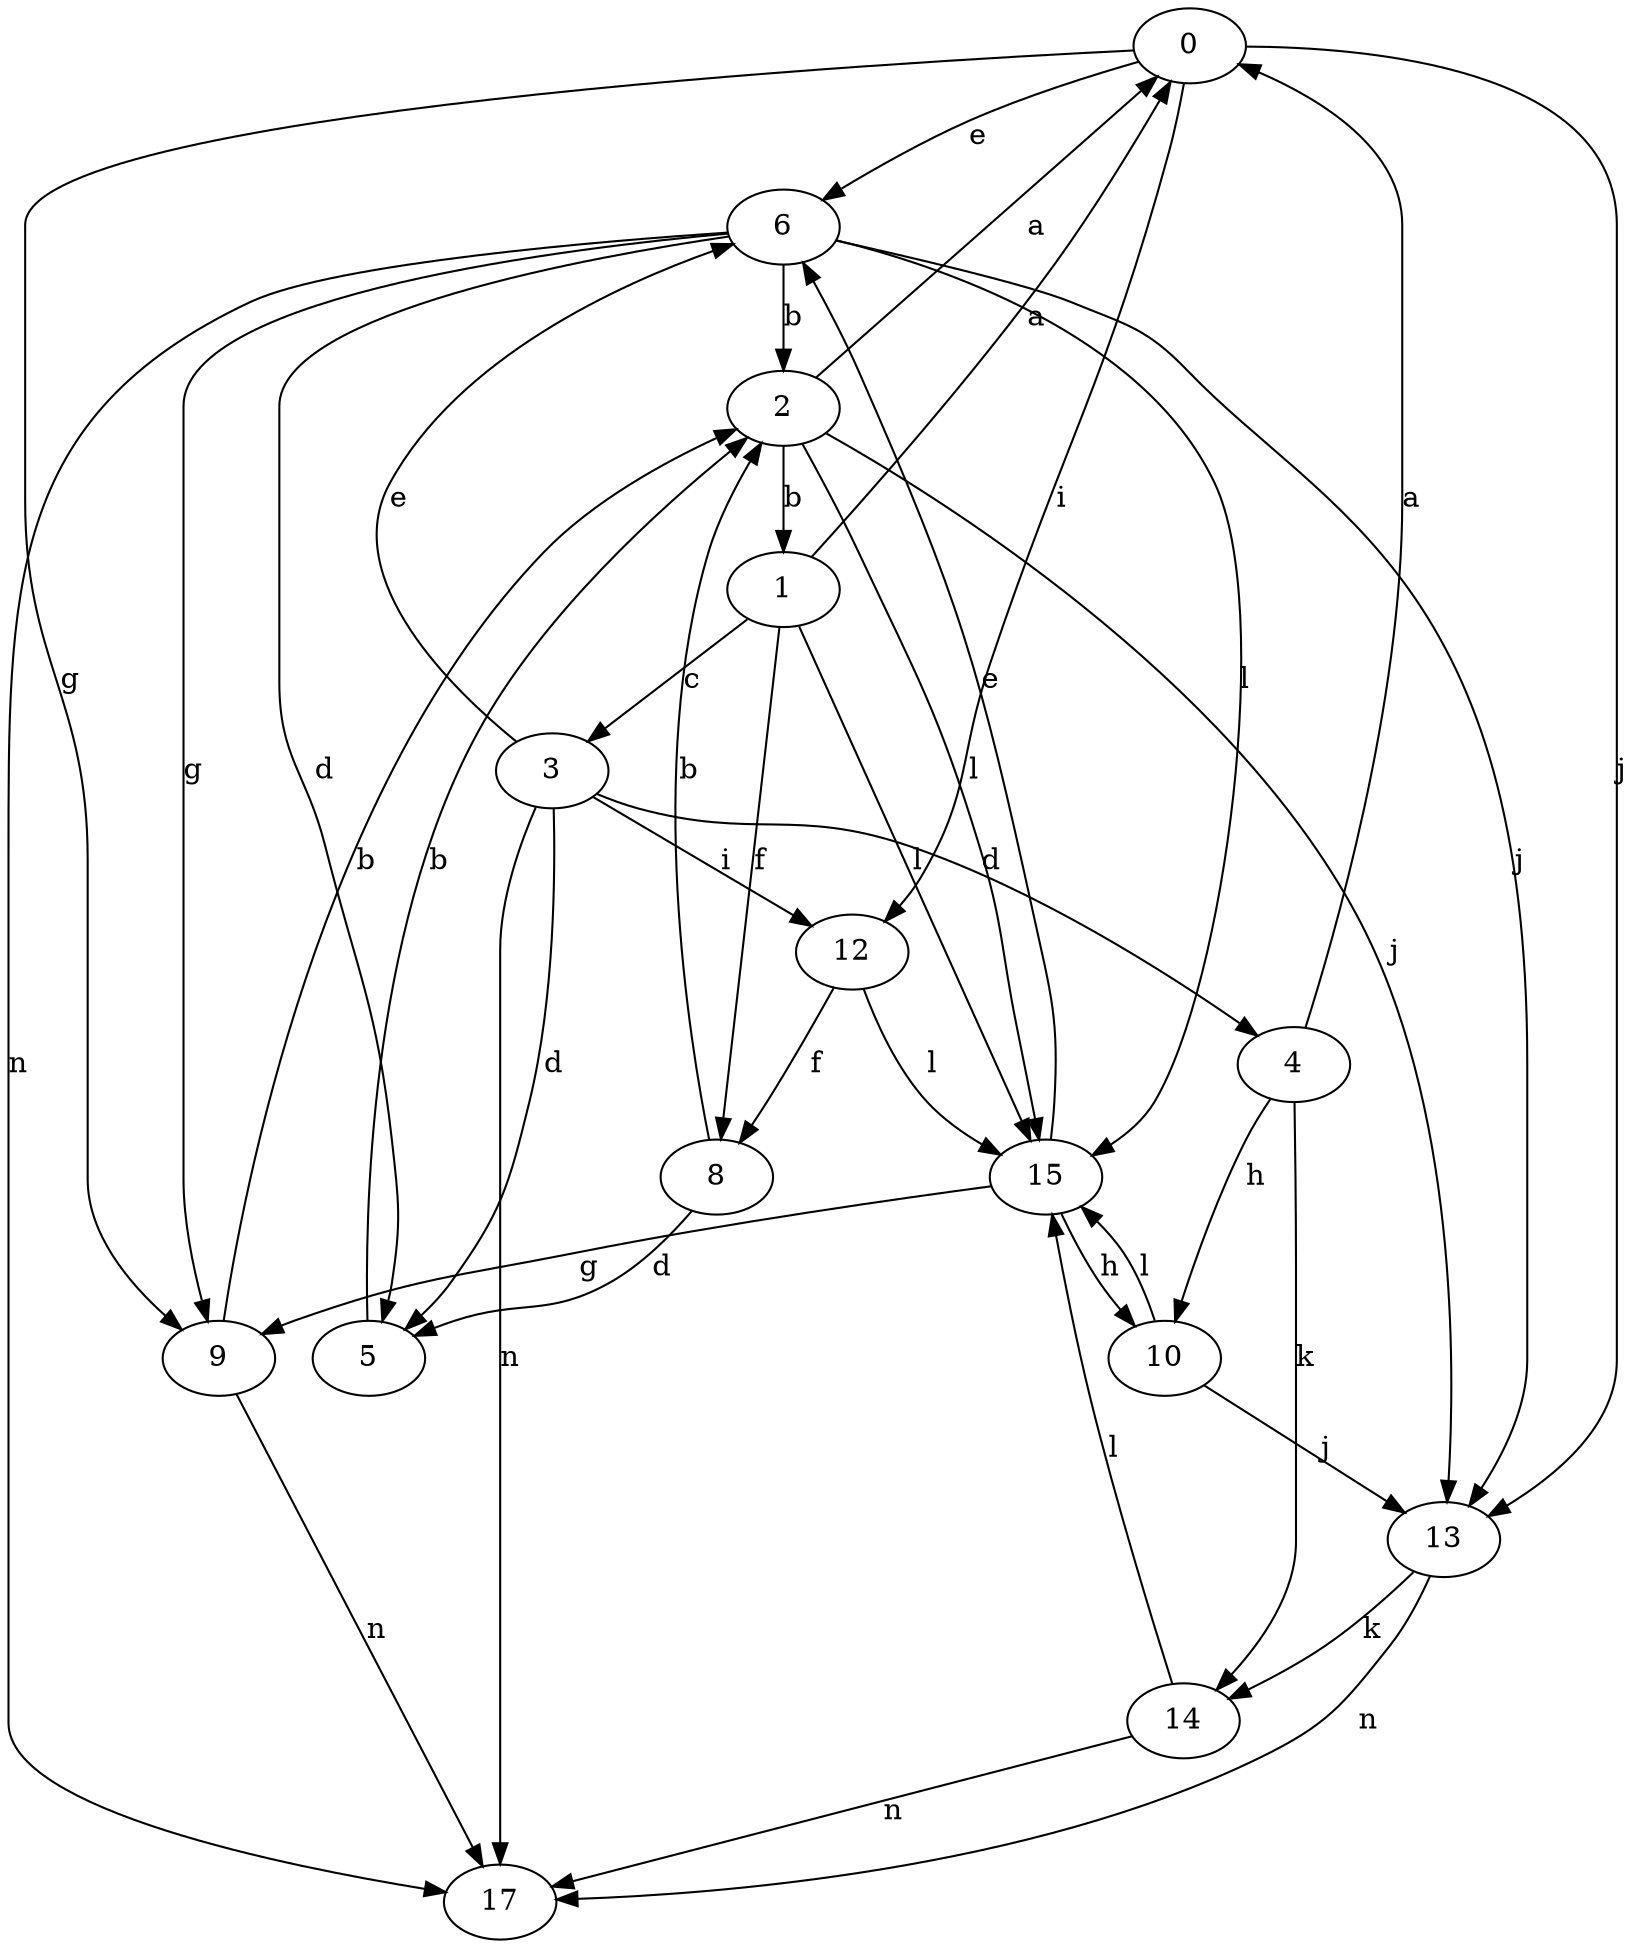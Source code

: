 strict digraph  {
0;
1;
2;
3;
4;
5;
6;
8;
9;
10;
12;
13;
14;
15;
17;
0 -> 6  [label=e];
0 -> 9  [label=g];
0 -> 12  [label=i];
0 -> 13  [label=j];
1 -> 0  [label=a];
1 -> 3  [label=c];
1 -> 8  [label=f];
1 -> 15  [label=l];
2 -> 0  [label=a];
2 -> 1  [label=b];
2 -> 13  [label=j];
2 -> 15  [label=l];
3 -> 4  [label=d];
3 -> 5  [label=d];
3 -> 6  [label=e];
3 -> 12  [label=i];
3 -> 17  [label=n];
4 -> 0  [label=a];
4 -> 10  [label=h];
4 -> 14  [label=k];
5 -> 2  [label=b];
6 -> 2  [label=b];
6 -> 5  [label=d];
6 -> 9  [label=g];
6 -> 13  [label=j];
6 -> 15  [label=l];
6 -> 17  [label=n];
8 -> 2  [label=b];
8 -> 5  [label=d];
9 -> 2  [label=b];
9 -> 17  [label=n];
10 -> 13  [label=j];
10 -> 15  [label=l];
12 -> 8  [label=f];
12 -> 15  [label=l];
13 -> 14  [label=k];
13 -> 17  [label=n];
14 -> 15  [label=l];
14 -> 17  [label=n];
15 -> 6  [label=e];
15 -> 9  [label=g];
15 -> 10  [label=h];
}
